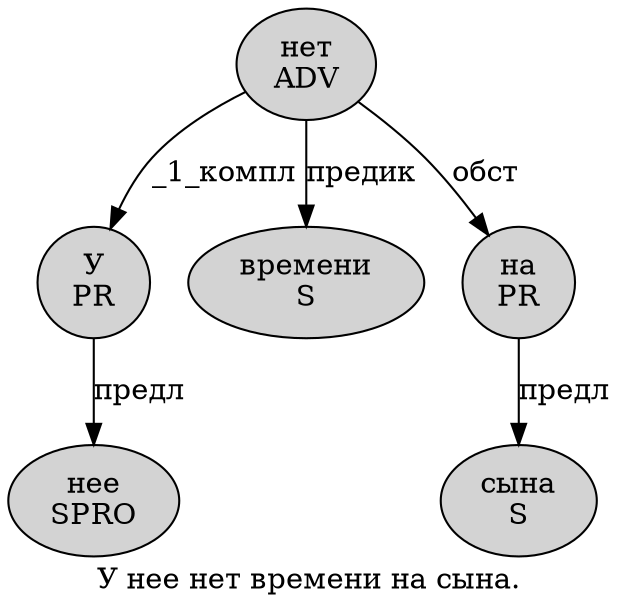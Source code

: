 digraph SENTENCE_458 {
	graph [label="У нее нет времени на сына."]
	node [style=filled]
		0 [label="У
PR" color="" fillcolor=lightgray penwidth=1 shape=ellipse]
		1 [label="нее
SPRO" color="" fillcolor=lightgray penwidth=1 shape=ellipse]
		2 [label="нет
ADV" color="" fillcolor=lightgray penwidth=1 shape=ellipse]
		3 [label="времени
S" color="" fillcolor=lightgray penwidth=1 shape=ellipse]
		4 [label="на
PR" color="" fillcolor=lightgray penwidth=1 shape=ellipse]
		5 [label="сына
S" color="" fillcolor=lightgray penwidth=1 shape=ellipse]
			2 -> 0 [label="_1_компл"]
			2 -> 3 [label="предик"]
			2 -> 4 [label="обст"]
			4 -> 5 [label="предл"]
			0 -> 1 [label="предл"]
}